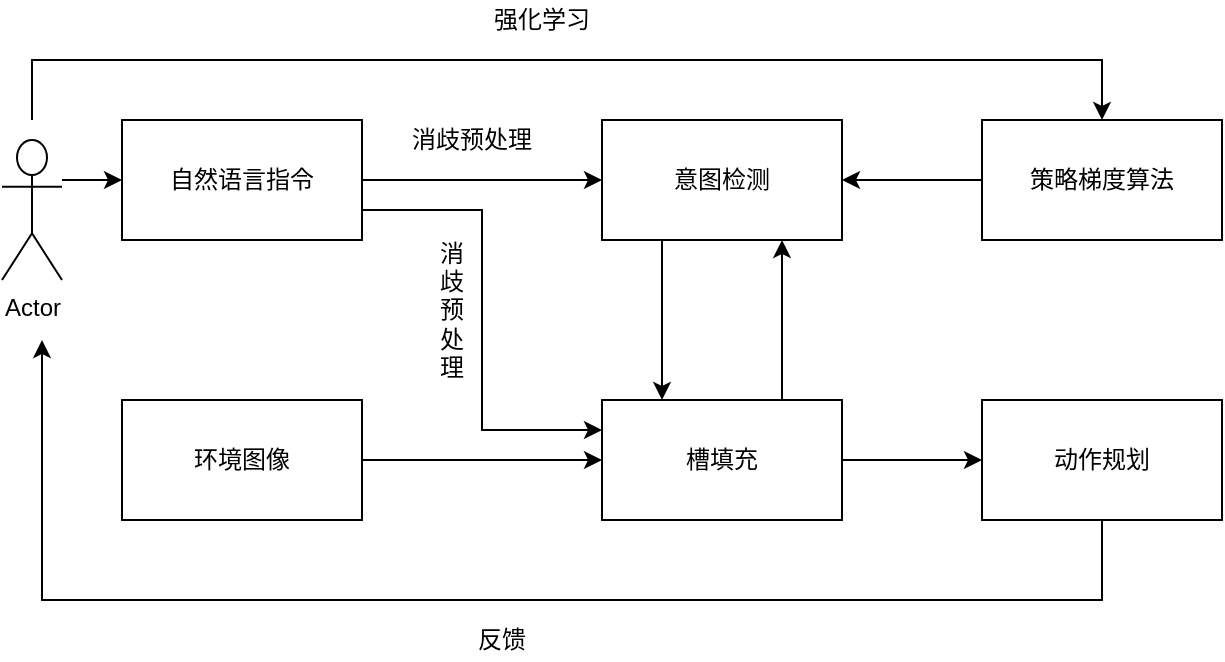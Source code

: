<mxfile version="12.5.6" type="github">
  <diagram id="uw3inCJQCSoo9WiT7ENM" name="第 1 页">
    <mxGraphModel dx="1038" dy="548" grid="1" gridSize="10" guides="1" tooltips="1" connect="1" arrows="1" fold="1" page="1" pageScale="1" pageWidth="827" pageHeight="1169" background="none" math="0" shadow="0">
      <root>
        <mxCell id="0"/>
        <mxCell id="1" parent="0"/>
        <mxCell id="r6jNqbJNBkN99II1Urgm-19" style="edgeStyle=orthogonalEdgeStyle;rounded=0;orthogonalLoop=1;jettySize=auto;html=1;entryX=0.5;entryY=0;entryDx=0;entryDy=0;" edge="1" parent="1" target="r6jNqbJNBkN99II1Urgm-7">
          <mxGeometry relative="1" as="geometry">
            <mxPoint x="95" y="170" as="sourcePoint"/>
            <Array as="points">
              <mxPoint x="95" y="140"/>
              <mxPoint x="630" y="140"/>
            </Array>
          </mxGeometry>
        </mxCell>
        <mxCell id="r6jNqbJNBkN99II1Urgm-29" value="" style="edgeStyle=orthogonalEdgeStyle;rounded=0;orthogonalLoop=1;jettySize=auto;html=1;entryX=0;entryY=0.5;entryDx=0;entryDy=0;" edge="1" parent="1" source="ApKYWPiX7AiaHv-lb321-1" target="r6jNqbJNBkN99II1Urgm-1">
          <mxGeometry relative="1" as="geometry">
            <Array as="points">
              <mxPoint x="110" y="200"/>
              <mxPoint x="110" y="200"/>
            </Array>
          </mxGeometry>
        </mxCell>
        <mxCell id="ApKYWPiX7AiaHv-lb321-1" value="Actor" style="shape=umlActor;verticalLabelPosition=bottom;labelBackgroundColor=#ffffff;verticalAlign=top;html=1;" parent="1" vertex="1">
          <mxGeometry x="80" y="180" width="30" height="70" as="geometry"/>
        </mxCell>
        <mxCell id="r6jNqbJNBkN99II1Urgm-3" value="" style="edgeStyle=orthogonalEdgeStyle;rounded=0;orthogonalLoop=1;jettySize=auto;html=1;" edge="1" parent="1" source="r6jNqbJNBkN99II1Urgm-1" target="r6jNqbJNBkN99II1Urgm-2">
          <mxGeometry relative="1" as="geometry"/>
        </mxCell>
        <mxCell id="r6jNqbJNBkN99II1Urgm-22" style="edgeStyle=orthogonalEdgeStyle;rounded=0;orthogonalLoop=1;jettySize=auto;html=1;exitX=1;exitY=0.75;exitDx=0;exitDy=0;entryX=0;entryY=0.25;entryDx=0;entryDy=0;" edge="1" parent="1" source="r6jNqbJNBkN99II1Urgm-1" target="r6jNqbJNBkN99II1Urgm-4">
          <mxGeometry relative="1" as="geometry"/>
        </mxCell>
        <mxCell id="r6jNqbJNBkN99II1Urgm-1" value="自然语言指令" style="rounded=0;whiteSpace=wrap;html=1;" vertex="1" parent="1">
          <mxGeometry x="140" y="170" width="120" height="60" as="geometry"/>
        </mxCell>
        <mxCell id="r6jNqbJNBkN99II1Urgm-5" value="" style="edgeStyle=orthogonalEdgeStyle;rounded=0;orthogonalLoop=1;jettySize=auto;html=1;" edge="1" parent="1" source="r6jNqbJNBkN99II1Urgm-2" target="r6jNqbJNBkN99II1Urgm-4">
          <mxGeometry relative="1" as="geometry">
            <Array as="points">
              <mxPoint x="410" y="280"/>
              <mxPoint x="410" y="280"/>
            </Array>
          </mxGeometry>
        </mxCell>
        <mxCell id="r6jNqbJNBkN99II1Urgm-2" value="意图检测" style="rounded=0;whiteSpace=wrap;html=1;" vertex="1" parent="1">
          <mxGeometry x="380" y="170" width="120" height="60" as="geometry"/>
        </mxCell>
        <mxCell id="r6jNqbJNBkN99II1Urgm-6" value="" style="edgeStyle=orthogonalEdgeStyle;rounded=0;orthogonalLoop=1;jettySize=auto;html=1;" edge="1" parent="1" source="r6jNqbJNBkN99II1Urgm-4" target="r6jNqbJNBkN99II1Urgm-2">
          <mxGeometry relative="1" as="geometry">
            <Array as="points">
              <mxPoint x="470" y="270"/>
              <mxPoint x="470" y="270"/>
            </Array>
          </mxGeometry>
        </mxCell>
        <mxCell id="r6jNqbJNBkN99II1Urgm-12" value="" style="edgeStyle=orthogonalEdgeStyle;rounded=0;orthogonalLoop=1;jettySize=auto;html=1;" edge="1" parent="1" source="r6jNqbJNBkN99II1Urgm-4" target="r6jNqbJNBkN99II1Urgm-11">
          <mxGeometry relative="1" as="geometry"/>
        </mxCell>
        <mxCell id="r6jNqbJNBkN99II1Urgm-4" value="槽填充" style="rounded=0;whiteSpace=wrap;html=1;" vertex="1" parent="1">
          <mxGeometry x="380" y="310" width="120" height="60" as="geometry"/>
        </mxCell>
        <mxCell id="r6jNqbJNBkN99II1Urgm-24" style="edgeStyle=orthogonalEdgeStyle;rounded=0;orthogonalLoop=1;jettySize=auto;html=1;" edge="1" parent="1" source="r6jNqbJNBkN99II1Urgm-11">
          <mxGeometry relative="1" as="geometry">
            <mxPoint x="100" y="280" as="targetPoint"/>
            <Array as="points">
              <mxPoint x="630" y="410"/>
              <mxPoint x="100" y="410"/>
            </Array>
          </mxGeometry>
        </mxCell>
        <mxCell id="r6jNqbJNBkN99II1Urgm-11" value="动作规划" style="rounded=0;whiteSpace=wrap;html=1;" vertex="1" parent="1">
          <mxGeometry x="570" y="310" width="120" height="60" as="geometry"/>
        </mxCell>
        <mxCell id="r6jNqbJNBkN99II1Urgm-9" value="" style="edgeStyle=orthogonalEdgeStyle;rounded=0;orthogonalLoop=1;jettySize=auto;html=1;entryX=1;entryY=0.5;entryDx=0;entryDy=0;" edge="1" parent="1" source="r6jNqbJNBkN99II1Urgm-7" target="r6jNqbJNBkN99II1Urgm-2">
          <mxGeometry relative="1" as="geometry">
            <mxPoint x="530" y="200" as="targetPoint"/>
          </mxGeometry>
        </mxCell>
        <mxCell id="r6jNqbJNBkN99II1Urgm-7" value="策略梯度算法" style="rounded=0;whiteSpace=wrap;html=1;" vertex="1" parent="1">
          <mxGeometry x="570" y="170" width="120" height="60" as="geometry"/>
        </mxCell>
        <mxCell id="r6jNqbJNBkN99II1Urgm-14" value="" style="edgeStyle=orthogonalEdgeStyle;rounded=0;orthogonalLoop=1;jettySize=auto;html=1;" edge="1" parent="1" source="r6jNqbJNBkN99II1Urgm-13" target="r6jNqbJNBkN99II1Urgm-4">
          <mxGeometry relative="1" as="geometry"/>
        </mxCell>
        <mxCell id="r6jNqbJNBkN99II1Urgm-13" value="环境图像" style="rounded=0;whiteSpace=wrap;html=1;" vertex="1" parent="1">
          <mxGeometry x="140" y="310" width="120" height="60" as="geometry"/>
        </mxCell>
        <mxCell id="r6jNqbJNBkN99II1Urgm-17" value="反馈" style="text;html=1;strokeColor=none;fillColor=none;align=center;verticalAlign=middle;whiteSpace=wrap;rounded=0;" vertex="1" parent="1">
          <mxGeometry x="310" y="420" width="40" height="20" as="geometry"/>
        </mxCell>
        <mxCell id="r6jNqbJNBkN99II1Urgm-20" value="强化学习&lt;br&gt;" style="text;html=1;strokeColor=none;fillColor=none;align=center;verticalAlign=middle;whiteSpace=wrap;rounded=0;" vertex="1" parent="1">
          <mxGeometry x="300" y="110" width="100" height="20" as="geometry"/>
        </mxCell>
        <mxCell id="r6jNqbJNBkN99II1Urgm-21" value="消歧预处理" style="text;html=1;strokeColor=none;fillColor=none;align=center;verticalAlign=middle;whiteSpace=wrap;rounded=0;" vertex="1" parent="1">
          <mxGeometry x="280" y="170" width="70" height="20" as="geometry"/>
        </mxCell>
        <mxCell id="r6jNqbJNBkN99II1Urgm-23" value="消歧预处理" style="text;html=1;strokeColor=none;fillColor=none;align=center;verticalAlign=middle;whiteSpace=wrap;rounded=0;" vertex="1" parent="1">
          <mxGeometry x="300" y="210" width="10" height="110" as="geometry"/>
        </mxCell>
      </root>
    </mxGraphModel>
  </diagram>
</mxfile>

